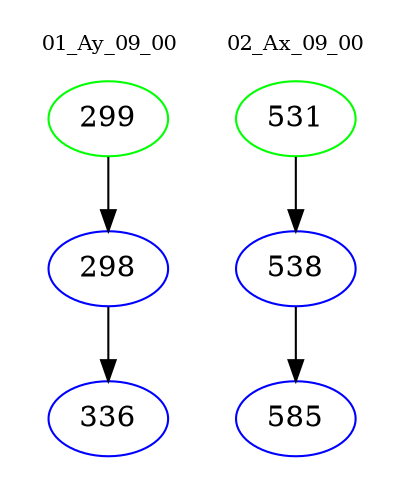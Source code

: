 digraph{
subgraph cluster_0 {
color = white
label = "01_Ay_09_00";
fontsize=10;
T0_299 [label="299", color="green"]
T0_299 -> T0_298 [color="black"]
T0_298 [label="298", color="blue"]
T0_298 -> T0_336 [color="black"]
T0_336 [label="336", color="blue"]
}
subgraph cluster_1 {
color = white
label = "02_Ax_09_00";
fontsize=10;
T1_531 [label="531", color="green"]
T1_531 -> T1_538 [color="black"]
T1_538 [label="538", color="blue"]
T1_538 -> T1_585 [color="black"]
T1_585 [label="585", color="blue"]
}
}
